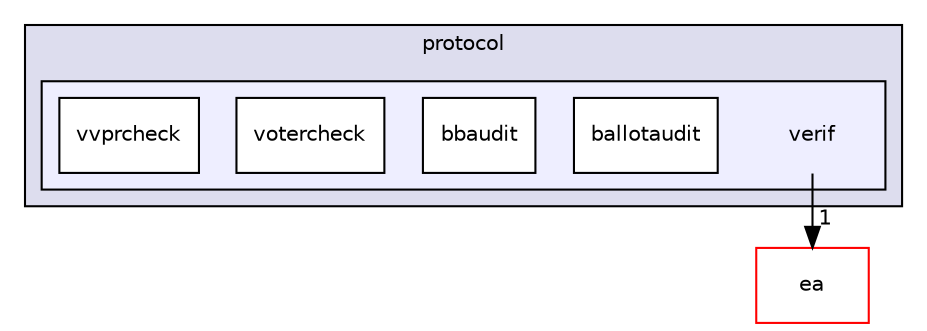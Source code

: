 digraph "include/protocol/verif" {
  compound=true
  node [ fontsize="10", fontname="Helvetica"];
  edge [ labelfontsize="10", labelfontname="Helvetica"];
  subgraph clusterdir_a8708a1af961f7c156ece11d71cb1b13 {
    graph [ bgcolor="#ddddee", pencolor="black", label="protocol" fontname="Helvetica", fontsize="10", URL="dir_a8708a1af961f7c156ece11d71cb1b13.html"]
  subgraph clusterdir_903a402d1312bee96c7c1c6dba3107b6 {
    graph [ bgcolor="#eeeeff", pencolor="black", label="" URL="dir_903a402d1312bee96c7c1c6dba3107b6.html"];
    dir_903a402d1312bee96c7c1c6dba3107b6 [shape=plaintext label="verif"];
    dir_78b74831f9f03364dbca7a37816529a0 [shape=box label="ballotaudit" color="black" fillcolor="white" style="filled" URL="dir_78b74831f9f03364dbca7a37816529a0.html"];
    dir_0aac1adaac46f0a598e2b778a2c2ff67 [shape=box label="bbaudit" color="black" fillcolor="white" style="filled" URL="dir_0aac1adaac46f0a598e2b778a2c2ff67.html"];
    dir_31ec22113afe63ccb735da375c5d489a [shape=box label="votercheck" color="black" fillcolor="white" style="filled" URL="dir_31ec22113afe63ccb735da375c5d489a.html"];
    dir_7799c1399e547a968a90fb4574a98808 [shape=box label="vvprcheck" color="black" fillcolor="white" style="filled" URL="dir_7799c1399e547a968a90fb4574a98808.html"];
  }
  }
  dir_acd03ab7931d467c93ed24c14f991f7e [shape=box label="ea" fillcolor="white" style="filled" color="red" URL="dir_acd03ab7931d467c93ed24c14f991f7e.html"];
  dir_903a402d1312bee96c7c1c6dba3107b6->dir_acd03ab7931d467c93ed24c14f991f7e [headlabel="1", labeldistance=1.5 headhref="dir_000007_000003.html"];
}
